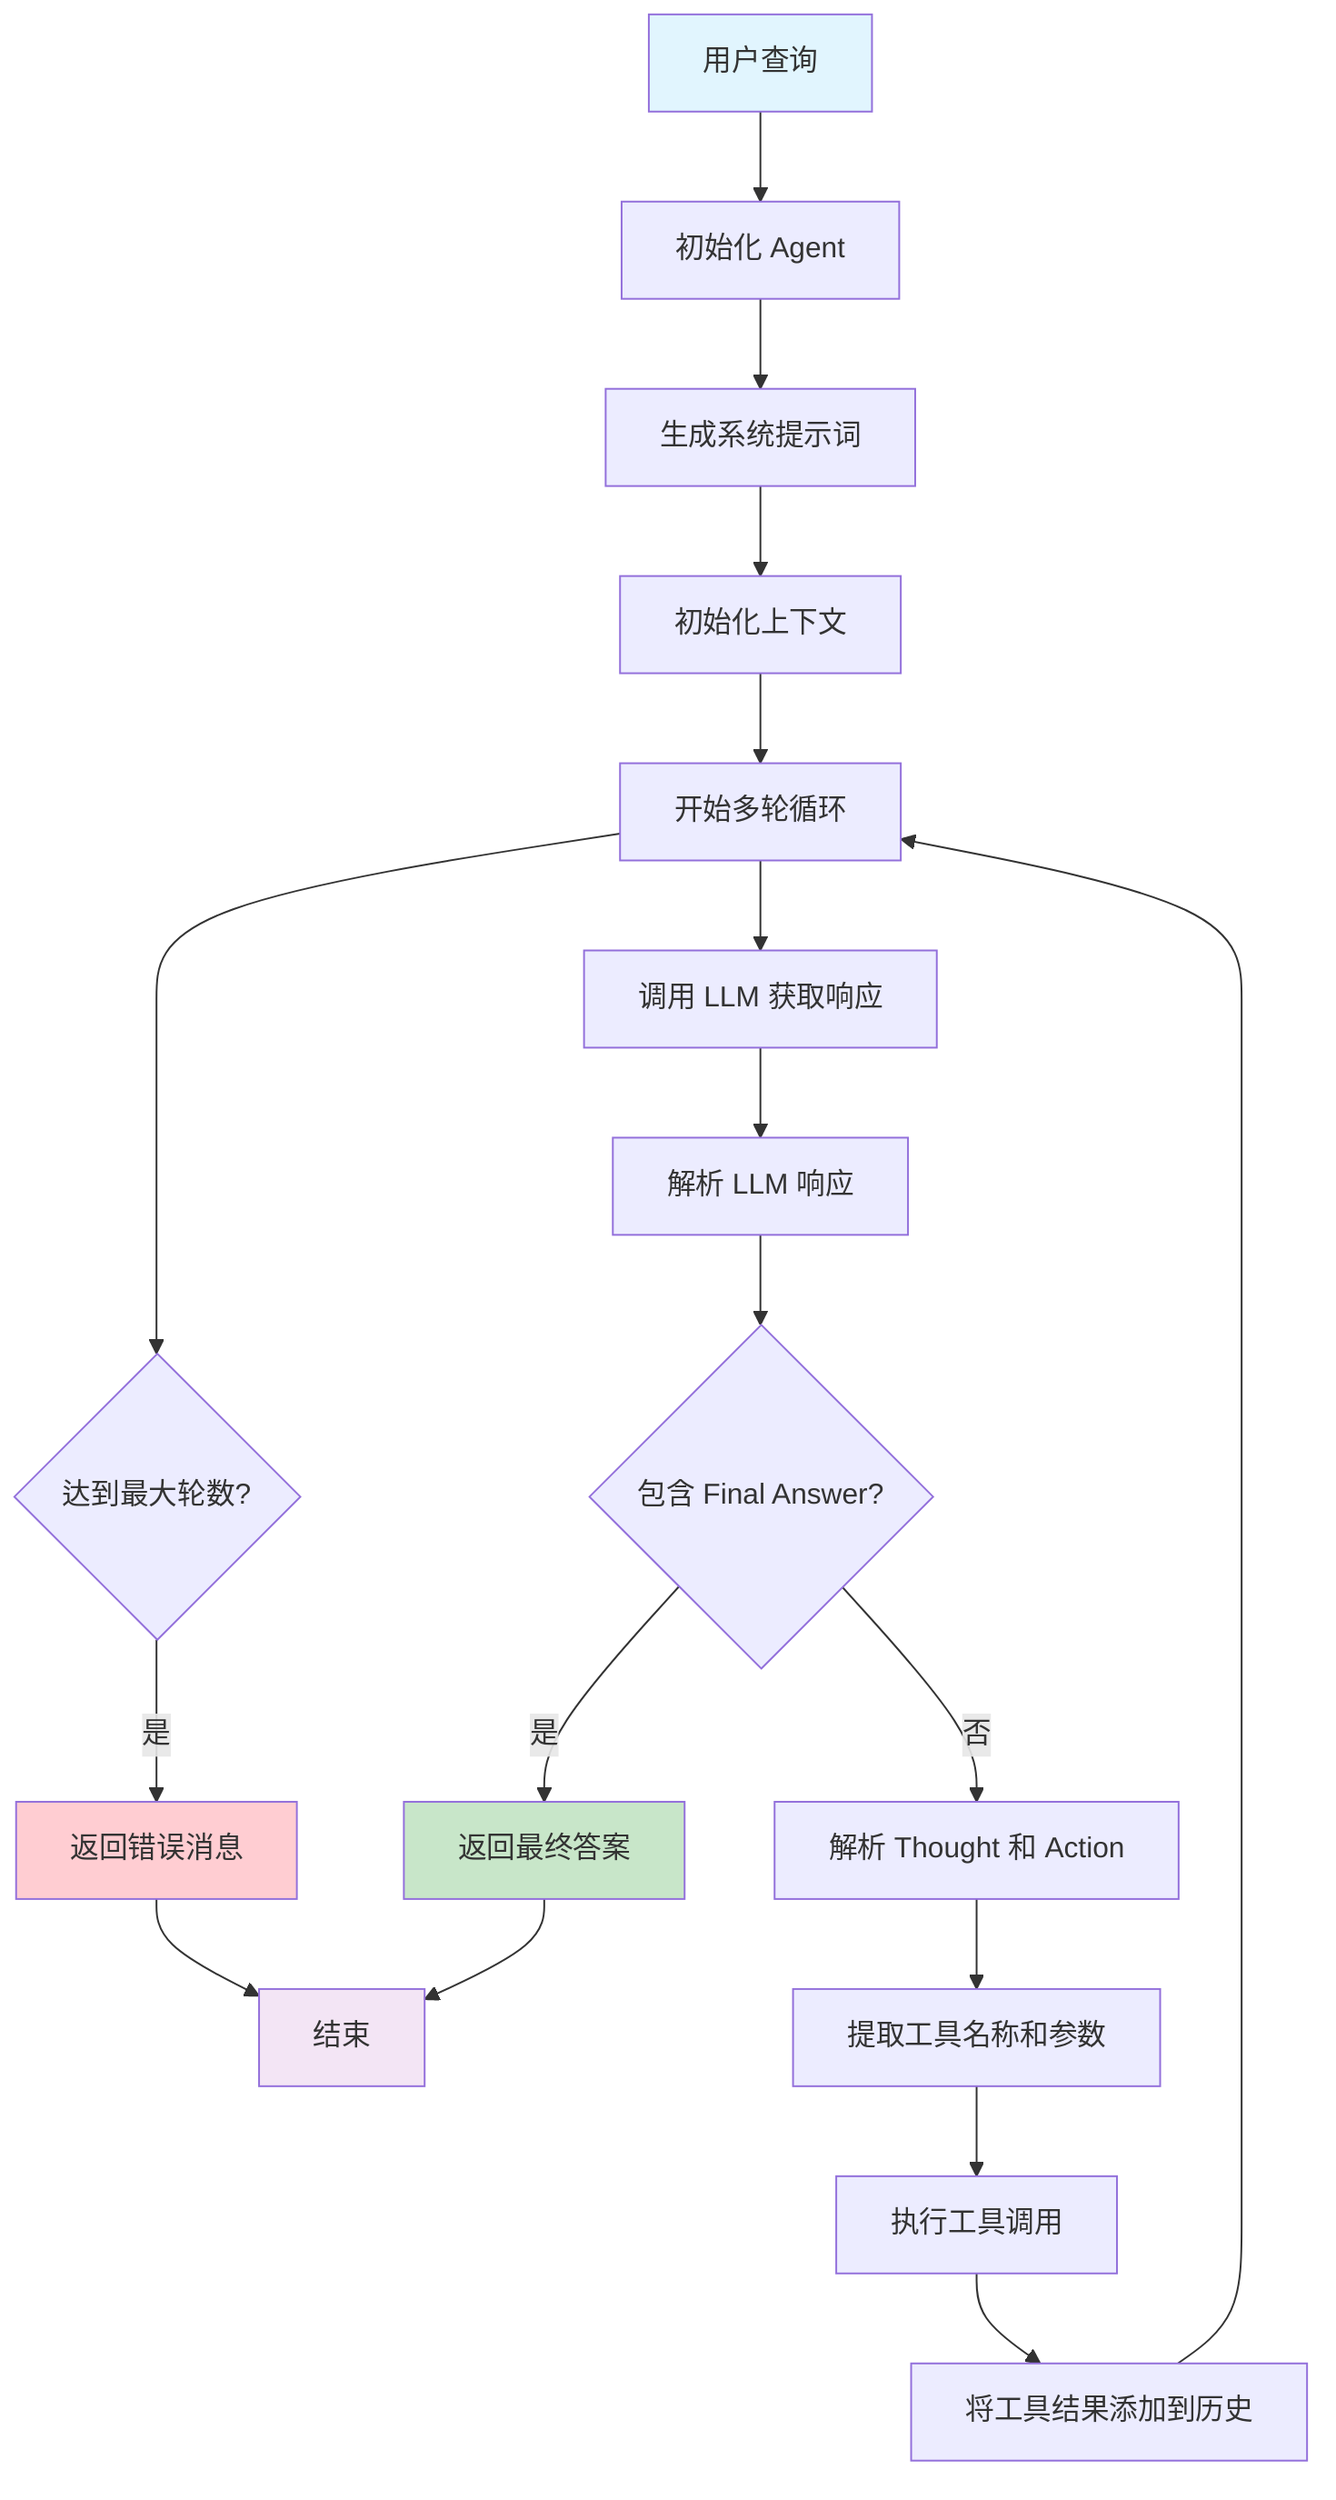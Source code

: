 flowchart TD
    A[用户查询] --> B[初始化 Agent]
    B --> C[生成系统提示词]
    C --> D[初始化上下文]
    
    D --> E[开始多轮循环]
    E --> N{达到最大轮数?}
    N -->|是| O[返回错误消息]
    O --> P

    E --> F[调用 LLM 获取响应]
    F --> G[解析 LLM 响应]
    
    G --> H{包含 Final Answer?}
    H -->|是| I[返回最终答案]
    I --> P[结束]

    H -->|否| J[解析 Thought 和 Action]
    J --> K[提取工具名称和参数]
    K --> L[执行工具调用]
    L --> M[将工具结果添加到历史]
    M --> E




    style A fill:#e1f5fe
    style I fill:#c8e6c9
    style O fill:#ffcdd2
    style P fill:#f3e5f5